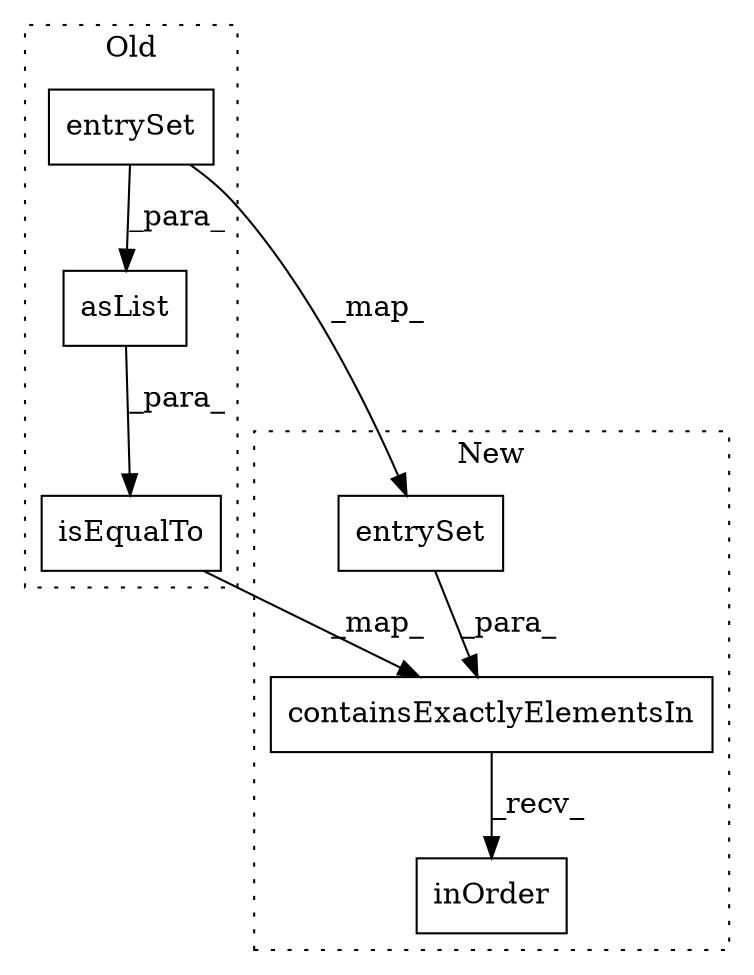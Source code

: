 digraph G {
subgraph cluster0 {
1 [label="isEqualTo" a="32" s="27040,27077" l="10,1" shape="box"];
5 [label="entrySet" a="32" s="27066" l="10" shape="box"];
6 [label="asList" a="32" s="27050,27076" l="7,1" shape="box"];
label = "Old";
style="dotted";
}
subgraph cluster1 {
2 [label="containsExactlyElementsIn" a="32" s="26459,26504" l="26,1" shape="box"];
3 [label="inOrder" a="32" s="26506" l="9" shape="box"];
4 [label="entrySet" a="32" s="26494" l="10" shape="box"];
label = "New";
style="dotted";
}
1 -> 2 [label="_map_"];
2 -> 3 [label="_recv_"];
4 -> 2 [label="_para_"];
5 -> 4 [label="_map_"];
5 -> 6 [label="_para_"];
6 -> 1 [label="_para_"];
}